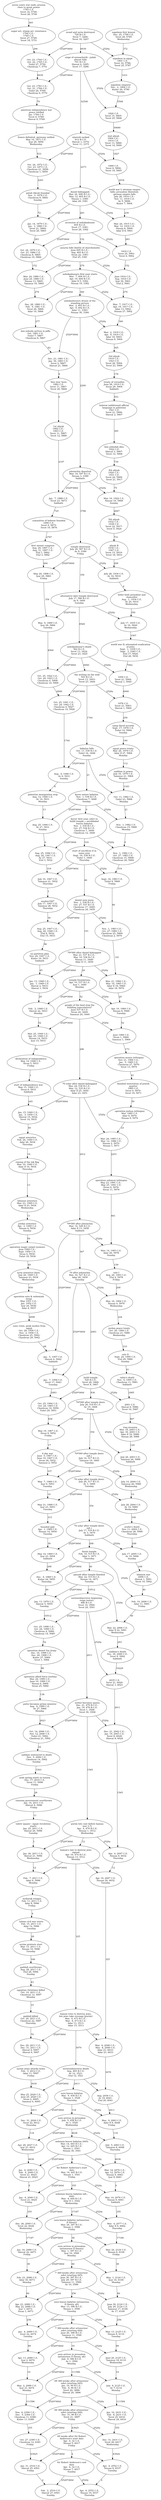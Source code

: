 digraph G {
u1[label="israel and syria destroyed\n720 B.C.E.\nTevet 7, 3266-\nTevet 16, 3267"];
u2[label="siege of sennacherib - judah\nalmost falls\n701 B.C.E.\nShevat 6, 3285-\nTevet 17, 3286"];
u3[label="nineveh sacked\n612 B.C.E.\nShevat 1, 3374-\nTevet 11, 3375"];
u4[label="daniel kidnapped\nMar. 24, 606 B.C.E.-\nMar. 12, 605 B.C.E.\nNissan 1, 3380-\nAdar 29, 3381"];
u5[label="accession of nebukadnezar\n605 B.C.E.\nTevet 17, 3381-\nTevet 28, 3382"];
u6[label="assyria falls (battle of charchemish)\nJune 605 B.C.E.-\nAug. 605 B.C.E.\nSivan 22, 3381-\nElul 25, 3381"];
u7[label="nebukadnezars first year starts\nMar.  7, 604 B.C.E.-\nApr. 19, 604 B.C.E.\nAdar II 5, 3382-\nNissan 19, 3382"];
u8[label="nebukadnezars dream of the\nstanding picture\nMar.  2, 603 B.C.E.-\nApr.  9, 602 B.C.E.\nAdar 11, 3383-\nNissan 30, 3384"];
u9[label="jehoiachin deported\nMar. 16, 597 B.C.E.\nNissan 3, 3389\nSabbath"];
u10[label="temple destroyed\nJuly 28, 587 B.C.E.\nAv 9, 3399\nFriday"];
u11[label="alternative date temple destroyed\nJuly 17, 586 B.C.E.\nAv 9, 3400\nTuesday"];
u12[label="nebukadnezar's death\n562 B.C.E.\nTevet 13, 3424-\nTevet 23, 3425"];
u13[label="the writing on the wall\n543 B.C.E.\nTevet 13, 3443-\nTevet 23, 3444"];
u14[label="babylon falls\nOct. 11, 539 B.C.E.\nTishri 16, 3448\nSunday"];
u15[label="kyros enters babylon\nNov.  1, 539 B.C.E.\nCheshvan 7, 3448\nSunday"];
u16[label="kyros' first year, edict to\nbuild temple ;; serubbabel\nleaves babylon\nNov.  1, 539 B.C.E.-\nOct. 27, 538 B.C.E.\nCheshvan 7, 3448-\nCheshvan 12, 3449"];
u18[label="start of sacrifices if in\nsame year\nSept. 16, 538 B.C.E.\nTishri 1, 3449\nThursday"];
u19[label="daniel sees jesus\nNov.  1, 538 B.C.E.-\nOct. 27, 537 B.C.E.\nCheshvan 17, 3449-\nCheshvan 24, 3450"];
u20[label="70*360 after daniel kidnapped\nMar. 21, 537 B.C.E.-\nMar. 10, 536 B.C.E.\nNissan 11, 3449-\nAdar II 11, 3450"];
u21[label="temple foundations\nApr. 10, 537 B.C.E.\nIyar 1, 3449\nMonday"];
u22[label="people of the land stop the\nbuilding (speculative)\"\nJune 537 B.C.E.\nSivan 24, 3449-\nTammuz 24, 3449"];
u23[label="70 solar after daniel kidnapped\nMar. 24, 536 B.C.E.-\nMar. 12, 535 B.C.E.\nAdar II 25, 3450-\nAdar 23, 3451"];
u24[label="70*360 after jehoiachin\nMar. 14, 528 B.C.E.\nAdar II 13, 3458\nSabbath"];
u25[label="70 after jehoiachin\nMar. 16, 527 B.C.E.\nAdar 26, 3459\nTuesday"];
u26[label="build temple\n520 B.C.E.\nTevet 28, 3466-\nTevet 8, 3467"];
u27[label="70*360 after temple destr.\nJuly 26, 518 B.C.E.\nAv 19, 3468\nFriday"];
u28[label="70*360 after temple destr.\n(alt.)\nJuly 14, 517 B.C.E.\nTammuz 19, 3469\nTuesday"];
u29[label="70 solar after temple destr.\nJuly 28, 517 B.C.E.\nAv 3, 3469\nTuesday"];
u30[label="70 solar after temple destr.\n(alt.)\nJuly 17, 516 B.C.E.\nAv 3, 3470\nSabbath"];
u31[label="finish temple\nFeb. 10, 515 B.C.E.\nAdar 3, 3471\nThursday"];
u32[label="passah after temple finished\nMar. 22, 515 B.C.E.\nNissan 14, 3471\nTuesday"];
u33[label="xerxes/ahasveros beginning\nreign (ester)\n486 B.C.E.\nTevet 14, 3500-\nTevet 24, 3501"];
u34[label="esther becomes queen\nDec. 21, 479 B.C.E.-\nJan. 19, 478 B.C.E.\nTevet 1, 3508-\nTevet 30, 3508"];
u35[label="purim lots cast before haman\n(est 3,7)\nApr.  4, 474 B.C.E.\nNissan 1, 3512\nWednesday"];
u36[label="haman's law to destroy jews\nsigned\nApr. 16, 474 B.C.E.\nNissan 13, 3512\nMonday"];
u37[label="haman tries to destroy jews,\nbut jews take revenge (purim)\nMar.  6, 473 B.C.E.-\nMar.  8, 473 B.C.E.\nAdar 13, 3513-\nAdar 15, 3513"];
u38[label="xerxes/ahasveros death\nAug. 465 B.C.E.\nAv 12, 3521-\nElul 12, 3521"];
u39[label="esra leaves babylon\nMar.  9, 458 B.C.E.\nNissan 1, 3528\nThursday"];
u40[label="esra arrives in jerusalem\nJuly  5, 458 B.C.E.\nAv 1, 3528\nWednesday"];
u41[label="nehemia leaves babylon (445)\nMar. 14, 445 B.C.E.-\nApr. 12, 445 B.C.E.\nNissan 1, 3541-\nNissan 30, 3541"];
u42[label="Sir Robert Anderson's start\ndate\nMar. 14, 445 B.C.E.\nNissan 1, 3541\nFriday"];
u43[label="nehemia leaves babylon (alt.,\n444)\nMar.  4, 444 B.C.E.\nAdar II 1, 3542\nWednesday"];
u44[label="esra leaves babylon (artaxerxes\nII theory)\nMar. 24, 397 B.C.E.\nNissan 1, 3589\nFriday"];
u45[label="esra arrives in jerusalem\n(artaxerxes II theory)\nMay  1, 397 B.C.E.\nIyar 10, 3589\nMonday"];
u46[label="7 360-weeks after artaxerxes'\nedict (starting 445)\nJune 30, 397 B.C.E.-\nJuly 29, 397 B.C.E.\nTammuz 11, 3589-\nAv 10, 3589"];
u47[label="esra leaves babylon (artaxerxes\nII theory, alt)\nMar. 13, 396 B.C.E.\nNissan 1, 3590\nTuesday"];
u48[label="7 360-weeks after artaxerxes'\nedict (starting 444)\nJune 20, 396 B.C.E.\nTammuz 11, 3590\nWednesday"];
u49[label="esra arrives in jerusalem\n(artaxerxes II theory, alt)\nJuly  9, 396 B.C.E.\nAv 1, 3590\nMonday"];
u50[label="69 360-weeks after artaxerxes'\nedict (starting 445)\nJan. 10, 90 B.C.E.-\nFeb.  8, 90 B.C.E.\nTevet 20, 3896-\nShevat 20, 3896"];
u51[label="69 360-weeks after artaxerxes'\nedict (starting 444)\nDec. 31, 90 B.C.E.\nTevet 21, 3897\nFriday"];
u52[label="69 weeks after Sir Robert\nAnderson's start date\nApr.  4, 32 C.E.\nNissan 5, 4017\nFriday"];
u53[label="Sir Robert Anderson's end\ndate\nApr.  6, 32 C.E.\nNissan 7, 4017\nSunday"];
u54[label="\nOct. 23, 1764 C.E.-\nOct. 22, 1765 C.E.\nTishri 27, 5750-\nCheshvan 7, 5751"];
u55[label="\nOct. 23, 1783 C.E.-\nOct. 21, 1784 C.E.\nTishri 26, 5769-\nCheshvan 6, 5770"];
u56[label="\nOct. 24, 1872 C.E.-\nOct. 23, 1873 C.E.\nCheshvan 21, 5858-\nCheshvan 1, 5859"];
u57[label="\nJan. 14, 1879 C.E.-\nJan.  3, 1880 C.E.\nTevet 21, 5864-\nTevet 20, 5865"];
u58[label="\nOct. 24, 1879 C.E.-\nOct. 23, 1880 C.E.\nCheshvan 8, 5865-\nCheshvan 19, 5866"];
u59[label="\nMar. 24, 1880 C.E.-\nJune 24, 1880 C.E.\nNissan 13, 5865-\nTammuz 16, 5865"];
u60[label="\nDec. 28, 1880 C.E.-\nFeb.  9, 1881 C.E.\nTevet 26, 5866-\nAdar 10, 5866"];
u61[label="\nDec. 23, 1881 C.E.-\nJan. 30, 1883 C.E.\nTevet 2, 5867-\nShevat 21, 5868"];
u62[label="\nJan.  7, 1888 C.E.\nTevet 23, 5873\nSabbath"];
u63[label="\nMay 20, 1898 C.E.\nIyar 29, 5883\nFriday"];
u64[label="\nMay  9, 1899 C.E.\nIyar 29, 5884\nTuesday"];
u65[label="\nOct. 25, 1922 C.E.-\nOct. 24, 1923 C.E.\nCheshvan 4, 5908-\nCheshvan 14, 5909"];
u66[label="\nOct. 25, 1941 C.E.-\nOct. 24, 1942 C.E.\nCheshvan 4, 5927-\nCheshvan 14, 5928"];
u67[label="\nAug.  4, 1946 C.E.\nAv 6, 5931\nSunday"];
u68[label="\nAug. 25, 1946 C.E.\nAv 27, 5931\nSunday"];
u69[label="\nAug. 25, 1946 C.E.-\nAug. 20, 1947 C.E.\nAv 27, 5931-\nElul 3, 5932"];
u71[label="\nJuly 10, 1947 C.E.\nTammuz 21, 5932\nThursday"];
u72[label="\nAug. 25, 1947 C.E.-\nAug. 20, 1948 C.E.\nElul 8, 5932-\nElul 15, 5933"];
u73[label="\nJan. 13, 1948 C.E.-\nJan.  1, 1949 C.E.\nShevat 2, 5933-\nShevat 1, 5934"];
u74[label="\nFeb.  2, 1948 C.E.\nShevat 22, 5933\nMonday"];
u75[label="\nMar. 25, 1948 C.E.-\nApr. 25, 1948 C.E.\nNissan 14, 5933-\nIyar 15, 5933"];
u76[label="\nJan. 15, 1949 C.E.-\nJan.  3, 1950 C.E.\nShevat 15, 5934-\nTevet 14, 5935"];
u77[label="\nJan.  5, 1957 C.E.\nShevat 4, 5942\nSabbath"];
u78[label="\nJan.  7, 1958 C.E.\nTevet 17, 5943\nTuesday"];
u79[label="\nOct. 25, 1964 C.E.-\nOct. 24, 1965 C.E.\nCheshvan 19, 5950-\nTishri 29, 5951"];
u80[label="\nMay 19, 1967 C.E.\nSivan 9, 5952\nFriday"];
u81[label="\nMay  7, 1968 C.E.\nIyar 9, 5953\nTuesday"];
u82[label="\nMay 21, 1968 C.E.\nIyar 23, 5953\nTuesday"];
u83[label="\nMay 10, 1969 C.E.\nIyar 23, 5954\nSabbath"];
u84[label="\nDec.  4, 1969 C.E.\nKislev 24, 5955\nThursday"];
u85[label="\nJan. 13, 1970 C.E.\nShevat 5, 5955\nTuesday"];
u86[label="\nOct. 25, 1998 C.E.-\nOct. 24, 1999 C.E.\nCheshvan 4, 5984-\nCheshvan 14, 5985"];
u87[label="\nOct. 14, 2006 C.E.-\nNov. 12, 2006 C.E.\nTishri 21, 5992-\nCheshvan 21, 5992"];
u88[label="\nJan. 26, 2011 C.E.\nShevat 21, 5996\nWednesday"];
u89[label="\nFeb.  7, 2011 C.E.\nAdar 4, 5996\nMonday"];
u90[label="\nDec. 29, 2011 C.E.-\nDec. 31, 2011 C.E.\nShevat 4, 5997-\nShevat 6, 5997"];
u91[label="\nMay 25, 2020 C.E.-\nJune 25, 2020 C.E.\nSivan 2, 6005-\nTammuz 4, 6005"];
u92[label="\nDec. 31, 2026 C.E.\nTevet 22, 6012\nThursday"];
u93[label="\nApr. 28, 2027 C.E.\nIyar 21, 6012\nWednesday"];
u94[label="\nJan.  6, 2040 C.E.-\nFeb.  4, 2040 C.E.\nTevet 21, 6025-\nShevat 21, 6025"];
u95[label="\nJan.  6, 2040 C.E.\nTevet 21, 6025\nFriday"];
u96[label="\nDec. 26, 2040 C.E.\nTevet 22, 6026\nWednesday"];
u97[label="\nJan. 16, 2088 C.E.\nShevat 22, 6073\nFriday"];
u98[label="\nFeb. 23, 2088 C.E.\nAdar 30, 6073\nMonday"];
u99[label="\nApr. 23, 2088 C.E.-\nMay 22, 2088 C.E.\nIyar 1, 6073-\nSivan 1, 6073"];
u100[label="\nJan.  4, 2089 C.E.\nTevet 22, 6074\nTuesday"];
u101[label="\nApr. 13, 2089 C.E.\nIyar 2, 6074\nWednesday"];
u102[label="\nMay  2, 2089 C.E.\nIyar 21, 6074\nMonday"];
u103[label="\nNov.  6, 2394 C.E.-\nDec.  5, 2394 C.E.\nCheshvan 11, 6380-\nKislev 11, 6380"];
u104[label="\nOct. 27, 2395 C.E.\nCheshvan 12, 6381\nFriday"];
u105[label="\nJan. 31, 2516 C.E.\nShevat 25, 6501\nFriday"];
u106[label="\nFeb.  2, 2516 C.E.\nShevat 27, 6501\nSunday"];
u107[label="committee of hebrew founded\n1890 C.E.\nTevet 9, 5875-\nTevet 19, 5876"];
u108[label="'ben zion' born\n1882 C.E.\nTevet 11, 5867-\nTevet 20, 5868"];
u109[label="ben yehuda arrives in jaffa\nOct. 1881 C.E.\nTishri 7, 5867-\nCheshvan 8, 5867"];
u110[label="suez crisis, peak exodus from\negypt\nOct. 29, 1956 C.E.-\nNov.  2, 1956 C.E.\nCheshvan 25, 5942-\nCheshvan 29, 5942"];
u111[label="operation magic carpet (yemen)\nJune 1949 C.E.-\nSept. 1950 C.E.\nSivan 4, 5934-\nTishri 18, 5936"];
u112[label="operation ezra & nehemiah\n(iraq)\nMay 1951 C.E.-\nJan. 1952 C.E.\nIyar 24, 5936-\nAdar 4, 5937"];
u113[label="1st aliyah\n1882 C.E.-\n1903 C.E.\nTevet 11, 5867-\nTevet 12, 5889"];
u114[label="operation allied force (serbia)\nMar. 24, 1999 C.E.-\nJune 10, 1999 C.E.\nNissan 6, 5984-\nSivan 25, 5984"];
u115[label="operation desert fox (iraq)\nDec. 16, 1998 C.E.-\nDec. 20, 1998 C.E.\nKislev 27, 5984-\nTevet 1, 5984"];
u116[label="putin becomes prime minister\nAug.  9, 1999 C.E.\nAv 27, 5984\nMonday"];
u117[label="syrian army attacks homs\nFeb.  3, 2012 C.E.\nAdar 11, 5997\nFriday"];
u118[label="gaddafi killed\nOct. 20, 2011 C.E.\nCheshvan 22, 5997\nThursday"];
u119[label="egyptian christians killed\nOct. 10, 2011 C.E.\nCheshvan 12, 5997\nMonday"];
u120[label="gaddafi overthrown\nAug. 28, 2011 C.E.\nElul 28, 5996\nSunday"];
u121[label="lybian civil war starts\nFeb. 15, 2011 C.E.\nAdar 12, 5996\nTuesday"];
u122[label="mubarak resigns\nFeb. 11, 2011 C.E.\nAdar 8, 5996\nFriday"];
u123[label="syrian protests start\nMar. 15, 2011 C.E.\nNissan 10, 5996\nTuesday"];
u124[label="tunisian government overthrown\nJan. 14, 2011 C.E.\nShevat 9, 5996\nFriday"];
u125[label="tahrir square - egypt revolution\nstarts\nJan. 25, 2011 C.E.\nShevat 20, 5996\nTuesday"];
u126[label="arab spring starts in tunisia\nDec. 17, 2010 C.E.\nTevet 11, 5996\nFriday"];
u127[label="saddam sentenced to death\nNov.  5, 2006 C.E.\nCheshvan 14, 5992\nSunday"];
u128[label="founded jqdc\nApr.  1, 1969 C.E.\nNissan 14, 5954\nTuesday"];
u129[label="6 day war\nJune  5, 1967 C.E.-\nJune 10, 1967 C.E.\nSivan 26, 5952-\nTammuz 2, 5952"];
u130[label="syria armistice (last)\nJuly 20, 1949 C.E.\nTammuz 23, 5934\nWednesday"];
u131[label="jordan armistice\nApr.  3, 1949 C.E.\nNissan 4, 5934\nSunday"];
u132[label="lebanon armistice\nMar. 23, 1949 C.E.\nAdar II 23, 5934\nWednesday"];
u133[label="egypt armistice\nFeb. 24, 1949 C.E.\nAdar 26, 5934\nThursday"];
u134[label="raising of the ink flag\nMar. 10, 1949 C.E.\nAdar II 10, 5934\nThursday"];
u135[label="start of independence war\nMay 15, 1948 C.E.\nSivan 6, 5933\nSabbath"];
u136[label="declaration of independence\nMay 14, 1948 C.E.\nSivan 5, 5933\nFriday"];
u137[label="un partition plan\nNov. 29, 1947 C.E.\nKislev 16, 5933\nSabbath"];
u138[label="exodus1947\nJuly 17, 1947 C.E.\nTammuz 28, 5932\nThursday"];
u139[label="palestine immigration stop\nAug. 12, 1946 C.E.\nAv 14, 5931\nMonday"];
u140[label="first zionist congress\nAug. 29, 1897 C.E.-\nAug. 31, 1897 C.E.\nElul 1, 5882-\nElul 3, 5882"];
u141[label="france defeated, germany unified\nMay 10, 1871 C.E.\nIyar 20, 5856\nWednesday"];
u142[label="petah tikvah founded\nNov.  3, 1878 C.E.\nCheshvan 8, 5864\nSunday"];
u143[label="american independence war\npeace ratified\nJan. 1784 C.E.\nTevet 8, 5769-\nShevat 8, 5769"];
u144[label="sugar act, stamp act, resistance\n1764 C.E.-\n1765 C.E.\nTevet 27, 5749-\nTevet 18, 5751"];
u145[label="seven years war ends; prussia\nrises to great power\n1763 C.E.\nTevet 16, 5748-\nTevet 26, 5749"];
u146[label="napoleon in egypt\n1801 C.E.\nTevet 16, 5786-\nTevet 25, 5787"];
u147[label="\n1820 C.E.\nTevet 15, 5805-\nTevet 25, 5806"];
u148[label="\n1909 C.E.\nTevet 8, 5894-\nTevet 18, 5895"];
u149[label="\nMar. 24, 1915 C.E.-\nMar. 12, 1916 C.E.\nNissan 8, 5900-\nAdar II 8, 5901"];
u150[label="\n1916 C.E.\nTevet 25, 5901-\nTevet 6, 5902"];
u151[label="\nJune 1916 C.E.-\nAug. 1916 C.E.\nIyar 30, 5901-\nElul 2, 5901"];
u152[label="\nMar.  7, 1917 C.E.-\nApr. 19, 1917 C.E.\nAdar 13, 5902-\nNissan 27, 5902"];
u153[label="\nMar.  2, 1918 C.E.-\nApr.  9, 1919 C.E.\nAdar 18, 5903-\nNissan 8, 5904"];
u154[label="\nMar. 16, 1924 C.E.\nNissan 10, 5909\nSunday"];
u155[label="\nJuly 28, 1934 C.E.\nAv 16, 5919\nSabbath"];
u156[label="\nJuly 17, 1935 C.E.\nAv 16, 5920\nWednesday"];
u157[label="\n1959 C.E.\nTevet 21, 5944-\nShevat 1, 5945"];
u158[label="\n1978 C.E.\nTevet 21, 5963-\nShevat 1, 5964"];
u159[label="\nOct. 11, 1982 C.E.\nTishri 23, 5968\nMonday"];
u160[label="\nNov.  1, 1982 C.E.\nCheshvan 15, 5968\nMonday"];
u161[label="\nNov.  1, 1982 C.E.-\nOct. 27, 1983 C.E.\nCheshvan 15, 5968-\nCheshvan 20, 5969"];
u163[label="\nSept. 16, 1983 C.E.\nTishri 9, 5969\nFriday"];
u164[label="\nNov.  1, 1983 C.E.-\nOct. 27, 1984 C.E.\nCheshvan 25, 5969-\nCheshvan 2, 5970"];
u165[label="\nMar. 21, 1984 C.E.-\nMar. 10, 1985 C.E.\nAdar II 18, 5969-\nAdar 18, 5970"];
u166[label="\nApr. 10, 1984 C.E.\nNissan 8, 5969\nTuesday"];
u167[label="\nJune 1984 C.E.\nSivan 1, 5969-\nTammuz 1, 5969"];
u168[label="\nMar. 24, 1985 C.E.-\nMar. 12, 1986 C.E.\nNissan 2, 5970-\nNissan 1, 5971"];
u169[label="\nMar. 14, 1993 C.E.\nAdar 20, 5978\nSunday"];
u170[label="\nMar. 16, 1994 C.E.\nNissan 4, 5979\nWednesday"];
u171[label="\n2001 C.E.\nShevat 6, 5986-\nTevet 16, 5987"];
u172[label="\nJuly 26, 2003 C.E.\nTammuz 26, 5988\nSabbath"];
u173[label="\nJuly 14, 2004 C.E.\nTammuz 26, 5989\nWednesday"];
u174[label="\nJuly 28, 2004 C.E.\nAv 10, 5989\nWednesday"];
u175[label="\nJuly 17, 2005 C.E.\nAv 10, 5990\nSunday"];
u176[label="\nFeb. 10, 2006 C.E.\nAdar 11, 5991\nFriday"];
u177[label="\nMar. 22, 2006 C.E.\nAdar II 22, 5991\nWednesday"];
u178[label="\n2035 C.E.\nTevet 21, 6020-\nShevat 1, 6021"];
u179[label="\nDec. 21, 2042 C.E.-\nJan. 19, 2043 C.E.\nTevet 8, 6028-\nShevat 8, 6028"];
u180[label="\nApr.  4, 2047 C.E.\nNissan 8, 6032\nThursday"];
u181[label="\nApr. 16, 2047 C.E.\nNissan 20, 6032\nTuesday"];
u182[label="\nMar.  6, 2048 C.E.-\nMar.  8, 2048 C.E.\nAdar 21, 6033-\nAdar 23, 6033"];
u183[label="\nAug. 2056 C.E.\nAv 19, 6041-\nElul 20, 6041"];
u184[label="\nMar.  9, 2063 C.E.\nAdar II 9, 6048\nFriday"];
u185[label="\nJuly  5, 2063 C.E.\nTammuz 8, 6048\nThursday"];
u186[label="\nMar. 14, 2076 C.E.-\nApr. 12, 2076 C.E.\nNissan 9, 6061-\nIyar 8, 6061"];
u187[label="\nMar. 14, 2076 C.E.\nNissan 9, 6061\nSabbath"];
u188[label="\nMar.  4, 2077 C.E.\nAdar II 9, 6062\nThursday"];
u189[label="\nMar. 24, 2124 C.E.\nNissan 8, 6109\nFriday"];
u190[label="\nMay  1, 2124 C.E.\nIyar 16, 6109\nMonday"];
u191[label="\nJune 30, 2124 C.E.-\nJuly 29, 2124 C.E.\nTammuz 17, 6109-\nAv 17, 6109"];
u192[label="\nMar. 13, 2125 C.E.\nNissan 8, 6110\nTuesday"];
u193[label="\nJune 20, 2125 C.E.\nTammuz 18, 6110\nWednesday"];
u194[label="\nJuly  9, 2125 C.E.\nAv 7, 6110\nMonday"];
u195[label="\nJan. 10, 2431 C.E.-\nFeb.  8, 2431 C.E.\nTevet 25, 6416-\nShevat 24, 6416"];
u196[label="\nDec. 31, 2431 C.E.\nTevet 26, 6417\nWednesday"];
u197[label="\nApr.  4, 2552 C.E.\nNissan 8, 6537\nTuesday"];
u198[label="\nApr.  6, 2552 C.E.\nNissan 10, 6537\nThursday"];
u199[label="ben yehudah dies\n1922 C.E.\nShevat 3, 5907-\nTevet 12, 5908"];
u200[label="hebrew (additional) official\nlanguage in palestine\n1921 C.E.\nTevet 21, 5906-\nShevat 2, 5907"];
u201[label="aliyah B\n1934 C.E.-\n1947 C.E.\nTevet 15, 5919-\nTevet 18, 5933"];
u202[label="5th aliyah\n1932 C.E.-\n1938 C.E.\nTevet 22, 5917-\nTevet 9, 5924"];
u203[label="4th aliyah\n1924 C.E.-\n1931 C.E.\nTevet 24, 5909-\nTevet 21, 5917"];
u204[label="3rd aliyah\n1919 C.E.-\n1923 C.E.\nTevet 28, 5904-\nTevet 23, 5909"];
u205[label="2nd aliyah\n1904 C.E.-\n1914 C.E.\nTevet 13, 5889-\nTevet 14, 5900"];
u206[label="operation salomon (ethiopia)\nMay 23, 1991 C.E.-\nMay 25, 1991 C.E.\nSivan 9, 5976-\nSivan 11, 5976"];
u207[label="operation joshua (ethiopia)\nMar. 1985 C.E.\nAdar 9, 5970-\nNissan 9, 5970"];
u208[label="operation moses (ethiopia)\nNov. 21, 1984 C.E.-\nJan.  5, 1985 C.E.\nCheshvan 27, 5970-\nTevet 13, 5970"];
u209[label="finished restoration of jewish\nquarter\n1985 C.E.\nTevet 9, 5970-\nTevet 19, 5971"];
u210[label="saddam's death\nDec. 30, 2006 C.E.\nTevet 9, 5992\nSabbath"];
u211[label="arafat's death\nNov. 11, 2004 C.E.\nCheshvan 28, 5990\nThursday"];
u212[label="rabin's death\nNov.  4, 1995 C.E.\nCheshvan 11, 5981\nSabbath"];
u213[label="oslo II\nSept. 24, 1995 C.E.\nElul 29, 5980\nSunday"];
u214[label="jordan peace treaty\nOct. 26, 1994 C.E.\nCheshvan 21, 5980\nWednesday"];
u215[label="oslo I\nAug. 20, 1993 C.E.\nElul 2, 5978\nFriday"];
u216[label="saddam in power\nJuly 16, 1979 C.E.\nTammuz 21, 5964\nMonday"];
u217[label="egypt peace treaty\nMar. 26, 1979 C.E.\nAdar II 27, 5964\nMonday"];
u218[label="camp david accords\nSept. 17, 1978 C.E.\nTishri 14, 5964\nSunday"];
u219[label="hitler both president and\nchancellor\nAug.  1, 1934 C.E.\nAv 20, 5919\nWednesday"];
u220[label="treaty of versailles\nJune 28, 1919 C.E.\nSivan 29, 5904\nSabbath"];
u221[label="world war II; attempted eradication\nof jews;\nSept.  1, 1939 C.E.-\nSept.  3, 1945 C.E.\nElul 17, 5924-\nElul 26, 5930"];
u222[label="world war I; ottoman empire\nfalls; jerusalem liberated;\ngerman empire falls\nJuly 28, 1914 C.E.-\nNov. 11, 1918 C.E.\nAv 5, 5899-\nKislev 7, 5904"];
u223[label="lebanon war\n2006 C.E.\nShevat 1, 5991-\nTevet 10, 5992"];
u224[label="iraq invasion\nMar. 19, 2003 C.E.-\nApr. 30, 2003 C.E.\nAdar II 16, 5988-\nNissan 28, 5988"];
u225[label="napoleon emperor\nDec.  2, 1804 C.E.\nKislev 29, 5790\nSunday"];
u227[label="napoleon first konsul\nDec. 25, 1799 C.E.\nTevet 28, 5785\nWednesday"];
u1 -> u2[label="6939"];
u1 -> u54[label="2520*360d"];
u1 -> u146[label="2520y"];
u2 -> u3[label="32508"];
u2 -> u55[label="2520*360d"];
u2 -> u147[label="2520y"];
u3 -> u4[label="2273"];
u3 -> u56[label="2520*360d"];
u3 -> u148[label="2520y"];
u4 -> u5[label="283"];
u4 -> u57[label="2520*360d"];
u4 -> u149[label="2520y"];
u5 -> u6[label="152"];
u5 -> u58[label="2520*360d"];
u5 -> u150[label="2520y"];
u6 -> u7[label="279"];
u6 -> u59[label="2520*360d"];
u6 -> u151[label="2520y"];
u7 -> u8[label="360"];
u7 -> u60[label="2520*360d"];
u7 -> u152[label="2520y"];
u8 -> u9[label="2206"];
u8 -> u61[label="2520*360d"];
u8 -> u153[label="2520y"];
u9 -> u10[label="3786"];
u9 -> u62[label="2520*360d"];
u9 -> u154[label="2520y"];
u10 -> u11[label="354"];
u10 -> u63[label="2520*360d"];
u10 -> u155[label="2520y"];
u11 -> u12[label="8569"];
u11 -> u64[label="2520*360d"];
u11 -> u156[label="2520y"];
u12 -> u13[label="6940"];
u12 -> u65[label="2520*360d"];
u12 -> u157[label="2520y"];
u13 -> u14[label="1744"];
u13 -> u66[label="2520*360d"];
u13 -> u158[label="2520y"];
u14 -> u15[label="21"];
u14 -> u67[label="2520*360d"];
u14 -> u159[label="2520y"];
u15 -> u16[label="0"];
u15 -> u68[label="2520*360d"];
u15 -> u160[label="2520y"];
u16 -> u18[label="319"];
u16 -> u69[label="2520*360d"];
u16 -> u161[label="2520y"];
u18 -> u19[label="46"];
u18 -> u71[label="2520*360d"];
u18 -> u163[label="2520y"];
u19 -> u20[label="141"];
u19 -> u72[label="2520*360d"];
u19 -> u164[label="2520y"];
u20 -> u21[label="20"];
u20 -> u73[label="2520*360d"];
u20 -> u165[label="2520y"];
u21 -> u22[label="52"];
u21 -> u74[label="2520*360d"];
u21 -> u166[label="2520y"];
u22 -> u23[label="296"];
u22 -> u75[label="2520*360d"];
u22 -> u167[label="2520y"];
u23 -> u24[label="2912"];
u23 -> u76[label="2520*360d"];
u23 -> u168[label="2520y"];
u24 -> u25[label="367"];
u24 -> u77[label="2520*360d"];
u24 -> u169[label="2520y"];
u25 -> u26[label="2483"];
u25 -> u78[label="2520*360d"];
u25 -> u170[label="2520y"];
u26 -> u27[label="936"];
u26 -> u79[label="2520*360d"];
u26 -> u171[label="2520y"];
u27 -> u28[label="354"];
u27 -> u80[label="2520*360d"];
u27 -> u172[label="2520y"];
u28 -> u29[label="14"];
u28 -> u81[label="2520*360d"];
u28 -> u173[label="2520y"];
u29 -> u30[label="354"];
u29 -> u82[label="2520*360d"];
u29 -> u174[label="2520y"];
u30 -> u31[label="208"];
u30 -> u83[label="2520*360d"];
u30 -> u175[label="2520y"];
u31 -> u32[label="40"];
u31 -> u84[label="2520*360d"];
u31 -> u176[label="2520y"];
u32 -> u33[label="10512"];
u32 -> u85[label="2520*360d"];
u32 -> u177[label="2520y"];
u33 -> u34[label="2911"];
u33 -> u86[label="2520*360d"];
u33 -> u178[label="2520y"];
u34 -> u35[label="1565"];
u34 -> u87[label="2520*360d"];
u34 -> u179[label="2520y"];
u35 -> u36[label="12"];
u35 -> u88[label="2520*360d"];
u35 -> u180[label="2520y"];
u36 -> u37[label="325"];
u36 -> u89[label="2520*360d"];
u36 -> u181[label="2520y"];
u37 -> u38[label="3070"];
u37 -> u90[label="2520*360d"];
u37 -> u182[label="2520y"];
u38 -> u39[label="2411"];
u38 -> u91[label="2520*360d"];
u38 -> u183[label="2520y"];
u39 -> u40[label="118"];
u39 -> u92[label="2520*360d"];
u39 -> u184[label="2520y"];
u40 -> u41[label="4636"];
u40 -> u93[label="2520*360d"];
u40 -> u185[label="2520y"];
u41 -> u42[label="0"];
u41 -> u94[label="2520*360d"];
u41 -> u186[label="2520y"];
u42 -> u43[label="355"];
u42 -> u95[label="2520*360d"];
u42 -> u187[label="2520y"];
u43 -> u44[label="17187"];
u43 -> u96[label="2520*360d"];
u43 -> u188[label="2520y"];
u44 -> u45[label="38"];
u44 -> u97[label="2520*360d"];
u44 -> u189[label="2520y"];
u45 -> u46[label="60"];
u45 -> u98[label="2520*360d"];
u45 -> u190[label="2520y"];
u46 -> u47[label="256"];
u46 -> u99[label="2520*360d"];
u46 -> u191[label="2520y"];
u47 -> u48[label="99"];
u47 -> u100[label="2520*360d"];
u47 -> u192[label="2520y"];
u48 -> u49[label="19"];
u48 -> u101[label="2520*360d"];
u48 -> u193[label="2520y"];
u49 -> u50[label="111586"];
u49 -> u102[label="2520*360d"];
u49 -> u194[label="2520y"];
u50 -> u51[label="355"];
u50 -> u103[label="2520*360d"];
u50 -> u195[label="2520y"];
u51 -> u52[label="43925"];
u51 -> u104[label="2520*360d"];
u51 -> u196[label="2520y"];
u52 -> u53[label="2"];
u52 -> u105[label="2520*360d"];
u52 -> u197[label="2520y"];
u53 -> u106[label="2520*360d"];
u53 -> u198[label="2520y"];
u54 -> u55[label="6939"];
u55 -> u143[label="70"];
u56 -> u142[label="2201"];
u57 -> u58[label="283"];
u58 -> u59[label="152"];
u59 -> u60[label="279"];
u60 -> u109[label="277"];
u61 -> u108[label="9"];
u62 -> u107[label="725"];
u63 -> u64[label="354"];
u64 -> u65[label="8569"];
u65 -> u66[label="6940"];
u66 -> u67[label="1744"];
u67 -> u139[label="8"];
u68 -> u69[label="0"];
u69 -> u71[label="319"];
u71 -> u138[label="7"];
u72 -> u137[label="96"];
u73 -> u74[label="20"];
u74 -> u75[label="52"];
u75 -> u136[label="50"];
u76 -> u133[label="40"];
u77 -> u78[label="367"];
u78 -> u79[label="2483"];
u79 -> u80[label="936"];
u80 -> u129[label="17"];
u81 -> u82[label="14"];
u82 -> u128[label="315"];
u83 -> u84[label="208"];
u84 -> u85[label="40"];
u85 -> u86[label="10512"];
u86 -> u115[label="52"];
u87 -> u127[label="22"];
u88 -> u89[label="12"];
u89 -> u122[label="4"];
u90 -> u117[label="36"];
u91 -> u92[label="2411"];
u92 -> u93[label="118"];
u93 -> u94[label="4636"];
u94 -> u95[label="0"];
u95 -> u96[label="355"];
u96 -> u97[label="17187"];
u97 -> u98[label="38"];
u98 -> u99[label="60"];
u99 -> u100[label="256"];
u100 -> u101[label="99"];
u101 -> u102[label="19"];
u102 -> u103[label="111586"];
u103 -> u104[label="355"];
u104 -> u105[label="43925"];
u105 -> u106[label="2"];
u107 -> u140[label="2797"];
u108 -> u113[label="0"];
u109 -> u61[label="83"];
u110 -> u77[label="68"];
u111 -> u130[label="49"];
u112 -> u110[label="2008"];
u113 -> u62[label="2197"];
u114 -> u116[label="138"];
u115 -> u114[label="98"];
u116 -> u87[label="2623"];
u117 -> u91[label="3034"];
u118 -> u90[label="70"];
u119 -> u118[label="10"];
u120 -> u119[label="43"];
u121 -> u123[label="28"];
u122 -> u121[label="4"];
u123 -> u120[label="166"];
u124 -> u125[label="11"];
u125 -> u88[label="1"];
u126 -> u124[label="28"];
u127 -> u126[label="1503"];
u128 -> u83[label="39"];
u129 -> u81[label="337"];
u130 -> u112[label="650"];
u131 -> u111[label="59"];
u132 -> u131[label="11"];
u133 -> u134[label="14"];
u134 -> u132[label="13"];
u135 -> u76[label="245"];
u136 -> u135[label="1"];
u137 -> u73[label="45"];
u138 -> u72[label="39"];
u139 -> u68[label="13"];
u140 -> u63[label="264"];
u141 -> u56[label="533"];
u142 -> u57[label="72"];
u143 -> u141[label="31905"];
u144 -> u54[label="296"];
u145 -> u144[label="365"];
u146 -> u225[label="1431"];
u147 -> u205[label="30680"];
u148 -> u222[label="2034"];
u149 -> u150[label="283"];
u150 -> u151[label="152"];
u151 -> u152[label="279"];
u152 -> u153[label="360"];
u153 -> u204[label="305"];
u154 -> u202[label="2847"];
u155 -> u219[label="4"];
u156 -> u221[label="1507"];
u157 -> u158[label="6940"];
u158 -> u218[label="259"];
u159 -> u160[label="21"];
u160 -> u161[label="0"];
u161 -> u163[label="319"];
u163 -> u164[label="46"];
u164 -> u165[label="141"];
u165 -> u166[label="20"];
u166 -> u167[label="52"];
u167 -> u208[label="173"];
u168 -> u206[label="2251"];
u169 -> u215[label="159"];
u170 -> u214[label="224"];
u171 -> u224[label="807"];
u172 -> u173[label="354"];
u173 -> u174[label="14"];
u174 -> u211[label="106"];
u175 -> u223[label="168"];
u176 -> u177[label="40"];
u177 -> u210[label="283"];
u178 -> u179[label="2911"];
u179 -> u180[label="1565"];
u180 -> u181[label="12"];
u181 -> u182[label="325"];
u182 -> u183[label="3070"];
u183 -> u184[label="2411"];
u184 -> u185[label="118"];
u185 -> u186[label="4636"];
u186 -> u187[label="0"];
u187 -> u188[label="355"];
u188 -> u189[label="17186"];
u189 -> u190[label="38"];
u190 -> u191[label="60"];
u191 -> u192[label="256"];
u192 -> u193[label="99"];
u193 -> u194[label="19"];
u194 -> u195[label="111584"];
u195 -> u196[label="355"];
u196 -> u197[label="43924"];
u197 -> u198[label="2"];
u199 -> u203[label="730"];
u200 -> u199[label="365"];
u201 -> u155[label="208"];
u202 -> u201[label="731"];
u203 -> u154[label="75"];
u204 -> u220[label="178"];
u205 -> u148[label="1827"];
u206 -> u169[label="661"];
u207 -> u168[label="23"];
u208 -> u209[label="41"];
u209 -> u207[label="59"];
u210 -> u178[label="10229"];
u211 -> u175[label="248"];
u212 -> u171[label="1885"];
u213 -> u212[label="41"];
u214 -> u213[label="333"];
u215 -> u170[label="208"];
u216 -> u159[label="1183"];
u217 -> u216[label="112"];
u218 -> u217[label="190"];
u219 -> u156[label="350"];
u220 -> u200[label="553"];
u221 -> u157[label="7062"];
u222 -> u149[label="239"];
u223 -> u176[label="40"];
u224 -> u172[label="129"];
u225 -> u147[label="5508"];
u227 -> u146[label="372"];

}
